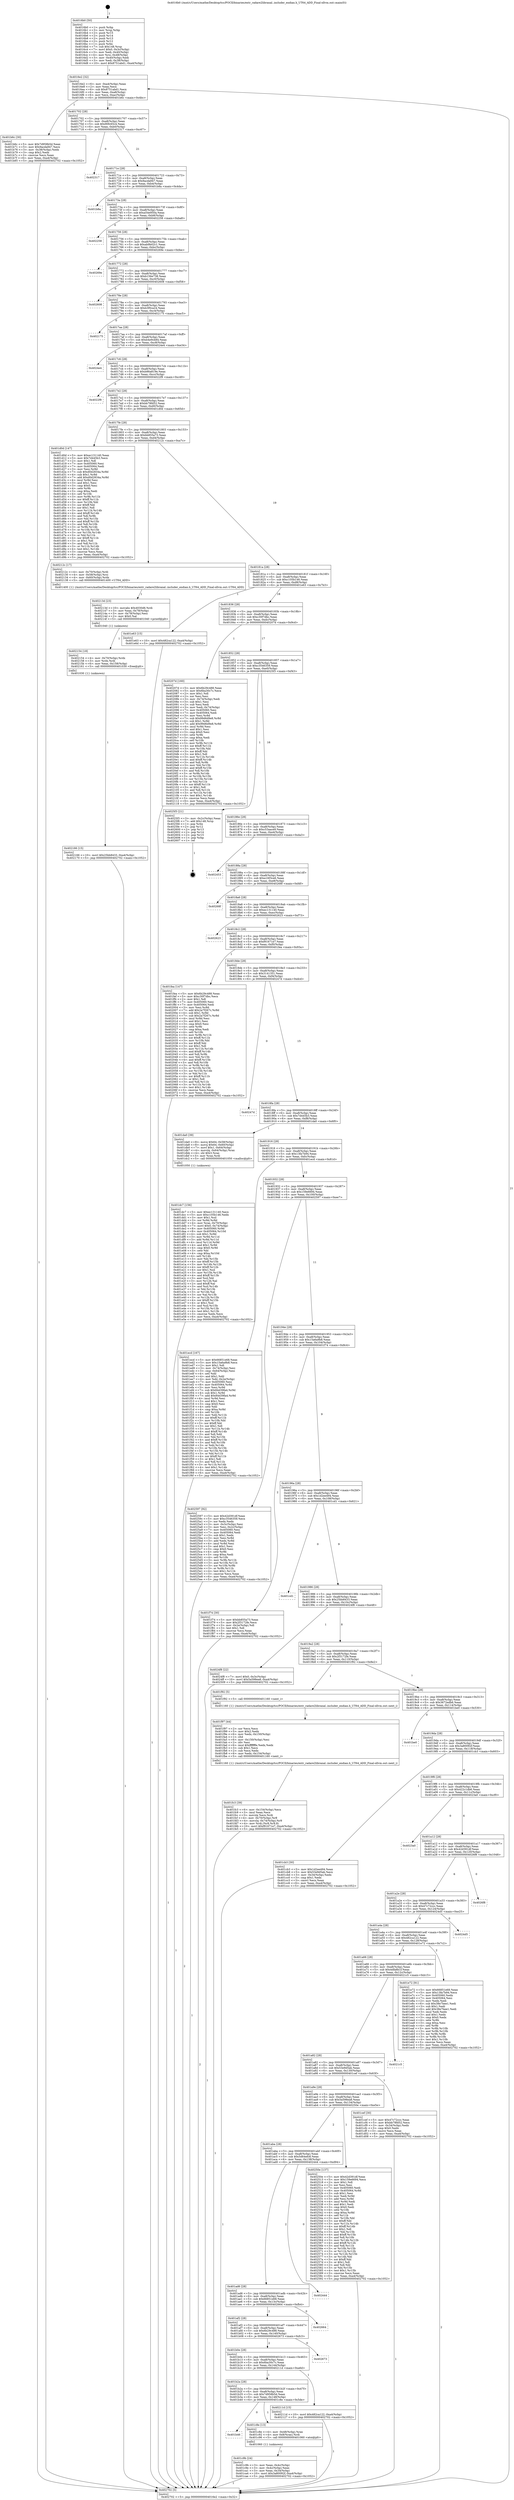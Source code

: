digraph "0x4016b0" {
  label = "0x4016b0 (/mnt/c/Users/mathe/Desktop/tcc/POCII/binaries/extr_radare2libranal..includer_endian.h_UT64_ADD_Final-ollvm.out::main(0))"
  labelloc = "t"
  node[shape=record]

  Entry [label="",width=0.3,height=0.3,shape=circle,fillcolor=black,style=filled]
  "0x4016e2" [label="{
     0x4016e2 [32]\l
     | [instrs]\l
     &nbsp;&nbsp;0x4016e2 \<+6\>: mov -0xa4(%rbp),%eax\l
     &nbsp;&nbsp;0x4016e8 \<+2\>: mov %eax,%ecx\l
     &nbsp;&nbsp;0x4016ea \<+6\>: sub $0x8751abd1,%ecx\l
     &nbsp;&nbsp;0x4016f0 \<+6\>: mov %eax,-0xa8(%rbp)\l
     &nbsp;&nbsp;0x4016f6 \<+6\>: mov %ecx,-0xac(%rbp)\l
     &nbsp;&nbsp;0x4016fc \<+6\>: je 0000000000401b6c \<main+0x4bc\>\l
  }"]
  "0x401b6c" [label="{
     0x401b6c [30]\l
     | [instrs]\l
     &nbsp;&nbsp;0x401b6c \<+5\>: mov $0x7d958b5d,%eax\l
     &nbsp;&nbsp;0x401b71 \<+5\>: mov $0x9acda947,%ecx\l
     &nbsp;&nbsp;0x401b76 \<+3\>: mov -0x38(%rbp),%edx\l
     &nbsp;&nbsp;0x401b79 \<+3\>: cmp $0x2,%edx\l
     &nbsp;&nbsp;0x401b7c \<+3\>: cmovne %ecx,%eax\l
     &nbsp;&nbsp;0x401b7f \<+6\>: mov %eax,-0xa4(%rbp)\l
     &nbsp;&nbsp;0x401b85 \<+5\>: jmp 0000000000402702 \<main+0x1052\>\l
  }"]
  "0x401702" [label="{
     0x401702 [28]\l
     | [instrs]\l
     &nbsp;&nbsp;0x401702 \<+5\>: jmp 0000000000401707 \<main+0x57\>\l
     &nbsp;&nbsp;0x401707 \<+6\>: mov -0xa8(%rbp),%eax\l
     &nbsp;&nbsp;0x40170d \<+5\>: sub $0x90fc65c4,%eax\l
     &nbsp;&nbsp;0x401712 \<+6\>: mov %eax,-0xb0(%rbp)\l
     &nbsp;&nbsp;0x401718 \<+6\>: je 0000000000402317 \<main+0xc67\>\l
  }"]
  "0x402702" [label="{
     0x402702 [5]\l
     | [instrs]\l
     &nbsp;&nbsp;0x402702 \<+5\>: jmp 00000000004016e2 \<main+0x32\>\l
  }"]
  "0x4016b0" [label="{
     0x4016b0 [50]\l
     | [instrs]\l
     &nbsp;&nbsp;0x4016b0 \<+1\>: push %rbp\l
     &nbsp;&nbsp;0x4016b1 \<+3\>: mov %rsp,%rbp\l
     &nbsp;&nbsp;0x4016b4 \<+2\>: push %r15\l
     &nbsp;&nbsp;0x4016b6 \<+2\>: push %r14\l
     &nbsp;&nbsp;0x4016b8 \<+2\>: push %r13\l
     &nbsp;&nbsp;0x4016ba \<+2\>: push %r12\l
     &nbsp;&nbsp;0x4016bc \<+1\>: push %rbx\l
     &nbsp;&nbsp;0x4016bd \<+7\>: sub $0x148,%rsp\l
     &nbsp;&nbsp;0x4016c4 \<+7\>: movl $0x0,-0x3c(%rbp)\l
     &nbsp;&nbsp;0x4016cb \<+3\>: mov %edi,-0x40(%rbp)\l
     &nbsp;&nbsp;0x4016ce \<+4\>: mov %rsi,-0x48(%rbp)\l
     &nbsp;&nbsp;0x4016d2 \<+3\>: mov -0x40(%rbp),%edi\l
     &nbsp;&nbsp;0x4016d5 \<+3\>: mov %edi,-0x38(%rbp)\l
     &nbsp;&nbsp;0x4016d8 \<+10\>: movl $0x8751abd1,-0xa4(%rbp)\l
  }"]
  Exit [label="",width=0.3,height=0.3,shape=circle,fillcolor=black,style=filled,peripheries=2]
  "0x402317" [label="{
     0x402317\l
  }", style=dashed]
  "0x40171e" [label="{
     0x40171e [28]\l
     | [instrs]\l
     &nbsp;&nbsp;0x40171e \<+5\>: jmp 0000000000401723 \<main+0x73\>\l
     &nbsp;&nbsp;0x401723 \<+6\>: mov -0xa8(%rbp),%eax\l
     &nbsp;&nbsp;0x401729 \<+5\>: sub $0x9acda947,%eax\l
     &nbsp;&nbsp;0x40172e \<+6\>: mov %eax,-0xb4(%rbp)\l
     &nbsp;&nbsp;0x401734 \<+6\>: je 0000000000401b8a \<main+0x4da\>\l
  }"]
  "0x402166" [label="{
     0x402166 [15]\l
     | [instrs]\l
     &nbsp;&nbsp;0x402166 \<+10\>: movl $0x25bb8433,-0xa4(%rbp)\l
     &nbsp;&nbsp;0x402170 \<+5\>: jmp 0000000000402702 \<main+0x1052\>\l
  }"]
  "0x401b8a" [label="{
     0x401b8a\l
  }", style=dashed]
  "0x40173a" [label="{
     0x40173a [28]\l
     | [instrs]\l
     &nbsp;&nbsp;0x40173a \<+5\>: jmp 000000000040173f \<main+0x8f\>\l
     &nbsp;&nbsp;0x40173f \<+6\>: mov -0xa8(%rbp),%eax\l
     &nbsp;&nbsp;0x401745 \<+5\>: sub $0xa54e950a,%eax\l
     &nbsp;&nbsp;0x40174a \<+6\>: mov %eax,-0xb8(%rbp)\l
     &nbsp;&nbsp;0x401750 \<+6\>: je 0000000000402258 \<main+0xba8\>\l
  }"]
  "0x402154" [label="{
     0x402154 [18]\l
     | [instrs]\l
     &nbsp;&nbsp;0x402154 \<+4\>: mov -0x70(%rbp),%rdx\l
     &nbsp;&nbsp;0x402158 \<+3\>: mov %rdx,%rdi\l
     &nbsp;&nbsp;0x40215b \<+6\>: mov %eax,-0x158(%rbp)\l
     &nbsp;&nbsp;0x402161 \<+5\>: call 0000000000401030 \<free@plt\>\l
     | [calls]\l
     &nbsp;&nbsp;0x401030 \{1\} (unknown)\l
  }"]
  "0x402258" [label="{
     0x402258\l
  }", style=dashed]
  "0x401756" [label="{
     0x401756 [28]\l
     | [instrs]\l
     &nbsp;&nbsp;0x401756 \<+5\>: jmp 000000000040175b \<main+0xab\>\l
     &nbsp;&nbsp;0x40175b \<+6\>: mov -0xa8(%rbp),%eax\l
     &nbsp;&nbsp;0x401761 \<+5\>: sub $0xab9b02c1,%eax\l
     &nbsp;&nbsp;0x401766 \<+6\>: mov %eax,-0xbc(%rbp)\l
     &nbsp;&nbsp;0x40176c \<+6\>: je 000000000040269e \<main+0xfee\>\l
  }"]
  "0x40213d" [label="{
     0x40213d [23]\l
     | [instrs]\l
     &nbsp;&nbsp;0x40213d \<+10\>: movabs $0x4030d6,%rdi\l
     &nbsp;&nbsp;0x402147 \<+3\>: mov %eax,-0x78(%rbp)\l
     &nbsp;&nbsp;0x40214a \<+3\>: mov -0x78(%rbp),%esi\l
     &nbsp;&nbsp;0x40214d \<+2\>: mov $0x0,%al\l
     &nbsp;&nbsp;0x40214f \<+5\>: call 0000000000401040 \<printf@plt\>\l
     | [calls]\l
     &nbsp;&nbsp;0x401040 \{1\} (unknown)\l
  }"]
  "0x40269e" [label="{
     0x40269e\l
  }", style=dashed]
  "0x401772" [label="{
     0x401772 [28]\l
     | [instrs]\l
     &nbsp;&nbsp;0x401772 \<+5\>: jmp 0000000000401777 \<main+0xc7\>\l
     &nbsp;&nbsp;0x401777 \<+6\>: mov -0xa8(%rbp),%eax\l
     &nbsp;&nbsp;0x40177d \<+5\>: sub $0xb156e738,%eax\l
     &nbsp;&nbsp;0x401782 \<+6\>: mov %eax,-0xc0(%rbp)\l
     &nbsp;&nbsp;0x401788 \<+6\>: je 0000000000402608 \<main+0xf58\>\l
  }"]
  "0x401fc3" [label="{
     0x401fc3 [39]\l
     | [instrs]\l
     &nbsp;&nbsp;0x401fc3 \<+6\>: mov -0x154(%rbp),%ecx\l
     &nbsp;&nbsp;0x401fc9 \<+3\>: imul %eax,%ecx\l
     &nbsp;&nbsp;0x401fcc \<+3\>: movslq %ecx,%rdi\l
     &nbsp;&nbsp;0x401fcf \<+4\>: mov -0x70(%rbp),%r8\l
     &nbsp;&nbsp;0x401fd3 \<+4\>: movslq -0x74(%rbp),%r9\l
     &nbsp;&nbsp;0x401fd7 \<+4\>: mov %rdi,(%r8,%r9,8)\l
     &nbsp;&nbsp;0x401fdb \<+10\>: movl $0xf91671e7,-0xa4(%rbp)\l
     &nbsp;&nbsp;0x401fe5 \<+5\>: jmp 0000000000402702 \<main+0x1052\>\l
  }"]
  "0x402608" [label="{
     0x402608\l
  }", style=dashed]
  "0x40178e" [label="{
     0x40178e [28]\l
     | [instrs]\l
     &nbsp;&nbsp;0x40178e \<+5\>: jmp 0000000000401793 \<main+0xe3\>\l
     &nbsp;&nbsp;0x401793 \<+6\>: mov -0xa8(%rbp),%eax\l
     &nbsp;&nbsp;0x401799 \<+5\>: sub $0xb3f0ca24,%eax\l
     &nbsp;&nbsp;0x40179e \<+6\>: mov %eax,-0xc4(%rbp)\l
     &nbsp;&nbsp;0x4017a4 \<+6\>: je 0000000000402175 \<main+0xac5\>\l
  }"]
  "0x401f97" [label="{
     0x401f97 [44]\l
     | [instrs]\l
     &nbsp;&nbsp;0x401f97 \<+2\>: xor %ecx,%ecx\l
     &nbsp;&nbsp;0x401f99 \<+5\>: mov $0x2,%edx\l
     &nbsp;&nbsp;0x401f9e \<+6\>: mov %edx,-0x150(%rbp)\l
     &nbsp;&nbsp;0x401fa4 \<+1\>: cltd\l
     &nbsp;&nbsp;0x401fa5 \<+6\>: mov -0x150(%rbp),%esi\l
     &nbsp;&nbsp;0x401fab \<+2\>: idiv %esi\l
     &nbsp;&nbsp;0x401fad \<+6\>: imul $0xfffffffe,%edx,%edx\l
     &nbsp;&nbsp;0x401fb3 \<+3\>: sub $0x1,%ecx\l
     &nbsp;&nbsp;0x401fb6 \<+2\>: sub %ecx,%edx\l
     &nbsp;&nbsp;0x401fb8 \<+6\>: mov %edx,-0x154(%rbp)\l
     &nbsp;&nbsp;0x401fbe \<+5\>: call 0000000000401160 \<next_i\>\l
     | [calls]\l
     &nbsp;&nbsp;0x401160 \{1\} (/mnt/c/Users/mathe/Desktop/tcc/POCII/binaries/extr_radare2libranal..includer_endian.h_UT64_ADD_Final-ollvm.out::next_i)\l
  }"]
  "0x402175" [label="{
     0x402175\l
  }", style=dashed]
  "0x4017aa" [label="{
     0x4017aa [28]\l
     | [instrs]\l
     &nbsp;&nbsp;0x4017aa \<+5\>: jmp 00000000004017af \<main+0xff\>\l
     &nbsp;&nbsp;0x4017af \<+6\>: mov -0xa8(%rbp),%eax\l
     &nbsp;&nbsp;0x4017b5 \<+5\>: sub $0xb4e9cb84,%eax\l
     &nbsp;&nbsp;0x4017ba \<+6\>: mov %eax,-0xc8(%rbp)\l
     &nbsp;&nbsp;0x4017c0 \<+6\>: je 00000000004024e4 \<main+0xe34\>\l
  }"]
  "0x401dc7" [label="{
     0x401dc7 [156]\l
     | [instrs]\l
     &nbsp;&nbsp;0x401dc7 \<+5\>: mov $0xec131140,%ecx\l
     &nbsp;&nbsp;0x401dcc \<+5\>: mov $0xc105b146,%edx\l
     &nbsp;&nbsp;0x401dd1 \<+3\>: mov $0x1,%sil\l
     &nbsp;&nbsp;0x401dd4 \<+3\>: xor %r8d,%r8d\l
     &nbsp;&nbsp;0x401dd7 \<+4\>: mov %rax,-0x70(%rbp)\l
     &nbsp;&nbsp;0x401ddb \<+7\>: movl $0x0,-0x74(%rbp)\l
     &nbsp;&nbsp;0x401de2 \<+8\>: mov 0x405060,%r9d\l
     &nbsp;&nbsp;0x401dea \<+8\>: mov 0x405064,%r10d\l
     &nbsp;&nbsp;0x401df2 \<+4\>: sub $0x1,%r8d\l
     &nbsp;&nbsp;0x401df6 \<+3\>: mov %r9d,%r11d\l
     &nbsp;&nbsp;0x401df9 \<+3\>: add %r8d,%r11d\l
     &nbsp;&nbsp;0x401dfc \<+4\>: imul %r11d,%r9d\l
     &nbsp;&nbsp;0x401e00 \<+4\>: and $0x1,%r9d\l
     &nbsp;&nbsp;0x401e04 \<+4\>: cmp $0x0,%r9d\l
     &nbsp;&nbsp;0x401e08 \<+3\>: sete %bl\l
     &nbsp;&nbsp;0x401e0b \<+4\>: cmp $0xa,%r10d\l
     &nbsp;&nbsp;0x401e0f \<+4\>: setl %r14b\l
     &nbsp;&nbsp;0x401e13 \<+3\>: mov %bl,%r15b\l
     &nbsp;&nbsp;0x401e16 \<+4\>: xor $0xff,%r15b\l
     &nbsp;&nbsp;0x401e1a \<+3\>: mov %r14b,%r12b\l
     &nbsp;&nbsp;0x401e1d \<+4\>: xor $0xff,%r12b\l
     &nbsp;&nbsp;0x401e21 \<+4\>: xor $0x1,%sil\l
     &nbsp;&nbsp;0x401e25 \<+3\>: mov %r15b,%r13b\l
     &nbsp;&nbsp;0x401e28 \<+4\>: and $0xff,%r13b\l
     &nbsp;&nbsp;0x401e2c \<+3\>: and %sil,%bl\l
     &nbsp;&nbsp;0x401e2f \<+3\>: mov %r12b,%al\l
     &nbsp;&nbsp;0x401e32 \<+2\>: and $0xff,%al\l
     &nbsp;&nbsp;0x401e34 \<+3\>: and %sil,%r14b\l
     &nbsp;&nbsp;0x401e37 \<+3\>: or %bl,%r13b\l
     &nbsp;&nbsp;0x401e3a \<+3\>: or %r14b,%al\l
     &nbsp;&nbsp;0x401e3d \<+3\>: xor %al,%r13b\l
     &nbsp;&nbsp;0x401e40 \<+3\>: or %r12b,%r15b\l
     &nbsp;&nbsp;0x401e43 \<+4\>: xor $0xff,%r15b\l
     &nbsp;&nbsp;0x401e47 \<+4\>: or $0x1,%sil\l
     &nbsp;&nbsp;0x401e4b \<+3\>: and %sil,%r15b\l
     &nbsp;&nbsp;0x401e4e \<+3\>: or %r15b,%r13b\l
     &nbsp;&nbsp;0x401e51 \<+4\>: test $0x1,%r13b\l
     &nbsp;&nbsp;0x401e55 \<+3\>: cmovne %edx,%ecx\l
     &nbsp;&nbsp;0x401e58 \<+6\>: mov %ecx,-0xa4(%rbp)\l
     &nbsp;&nbsp;0x401e5e \<+5\>: jmp 0000000000402702 \<main+0x1052\>\l
  }"]
  "0x4024e4" [label="{
     0x4024e4\l
  }", style=dashed]
  "0x4017c6" [label="{
     0x4017c6 [28]\l
     | [instrs]\l
     &nbsp;&nbsp;0x4017c6 \<+5\>: jmp 00000000004017cb \<main+0x11b\>\l
     &nbsp;&nbsp;0x4017cb \<+6\>: mov -0xa8(%rbp),%eax\l
     &nbsp;&nbsp;0x4017d1 \<+5\>: sub $0xb86a819e,%eax\l
     &nbsp;&nbsp;0x4017d6 \<+6\>: mov %eax,-0xcc(%rbp)\l
     &nbsp;&nbsp;0x4017dc \<+6\>: je 00000000004022f9 \<main+0xc49\>\l
  }"]
  "0x401c9b" [label="{
     0x401c9b [24]\l
     | [instrs]\l
     &nbsp;&nbsp;0x401c9b \<+3\>: mov %eax,-0x4c(%rbp)\l
     &nbsp;&nbsp;0x401c9e \<+3\>: mov -0x4c(%rbp),%eax\l
     &nbsp;&nbsp;0x401ca1 \<+3\>: mov %eax,-0x34(%rbp)\l
     &nbsp;&nbsp;0x401ca4 \<+10\>: movl $0x3a80092f,-0xa4(%rbp)\l
     &nbsp;&nbsp;0x401cae \<+5\>: jmp 0000000000402702 \<main+0x1052\>\l
  }"]
  "0x4022f9" [label="{
     0x4022f9\l
  }", style=dashed]
  "0x4017e2" [label="{
     0x4017e2 [28]\l
     | [instrs]\l
     &nbsp;&nbsp;0x4017e2 \<+5\>: jmp 00000000004017e7 \<main+0x137\>\l
     &nbsp;&nbsp;0x4017e7 \<+6\>: mov -0xa8(%rbp),%eax\l
     &nbsp;&nbsp;0x4017ed \<+5\>: sub $0xbb78fd52,%eax\l
     &nbsp;&nbsp;0x4017f2 \<+6\>: mov %eax,-0xd0(%rbp)\l
     &nbsp;&nbsp;0x4017f8 \<+6\>: je 0000000000401d0d \<main+0x65d\>\l
  }"]
  "0x401b46" [label="{
     0x401b46\l
  }", style=dashed]
  "0x401d0d" [label="{
     0x401d0d [147]\l
     | [instrs]\l
     &nbsp;&nbsp;0x401d0d \<+5\>: mov $0xec131140,%eax\l
     &nbsp;&nbsp;0x401d12 \<+5\>: mov $0x7d445b3,%ecx\l
     &nbsp;&nbsp;0x401d17 \<+2\>: mov $0x1,%dl\l
     &nbsp;&nbsp;0x401d19 \<+7\>: mov 0x405060,%esi\l
     &nbsp;&nbsp;0x401d20 \<+7\>: mov 0x405064,%edi\l
     &nbsp;&nbsp;0x401d27 \<+3\>: mov %esi,%r8d\l
     &nbsp;&nbsp;0x401d2a \<+7\>: sub $0xd0d2834a,%r8d\l
     &nbsp;&nbsp;0x401d31 \<+4\>: sub $0x1,%r8d\l
     &nbsp;&nbsp;0x401d35 \<+7\>: add $0xd0d2834a,%r8d\l
     &nbsp;&nbsp;0x401d3c \<+4\>: imul %r8d,%esi\l
     &nbsp;&nbsp;0x401d40 \<+3\>: and $0x1,%esi\l
     &nbsp;&nbsp;0x401d43 \<+3\>: cmp $0x0,%esi\l
     &nbsp;&nbsp;0x401d46 \<+4\>: sete %r9b\l
     &nbsp;&nbsp;0x401d4a \<+3\>: cmp $0xa,%edi\l
     &nbsp;&nbsp;0x401d4d \<+4\>: setl %r10b\l
     &nbsp;&nbsp;0x401d51 \<+3\>: mov %r9b,%r11b\l
     &nbsp;&nbsp;0x401d54 \<+4\>: xor $0xff,%r11b\l
     &nbsp;&nbsp;0x401d58 \<+3\>: mov %r10b,%bl\l
     &nbsp;&nbsp;0x401d5b \<+3\>: xor $0xff,%bl\l
     &nbsp;&nbsp;0x401d5e \<+3\>: xor $0x1,%dl\l
     &nbsp;&nbsp;0x401d61 \<+3\>: mov %r11b,%r14b\l
     &nbsp;&nbsp;0x401d64 \<+4\>: and $0xff,%r14b\l
     &nbsp;&nbsp;0x401d68 \<+3\>: and %dl,%r9b\l
     &nbsp;&nbsp;0x401d6b \<+3\>: mov %bl,%r15b\l
     &nbsp;&nbsp;0x401d6e \<+4\>: and $0xff,%r15b\l
     &nbsp;&nbsp;0x401d72 \<+3\>: and %dl,%r10b\l
     &nbsp;&nbsp;0x401d75 \<+3\>: or %r9b,%r14b\l
     &nbsp;&nbsp;0x401d78 \<+3\>: or %r10b,%r15b\l
     &nbsp;&nbsp;0x401d7b \<+3\>: xor %r15b,%r14b\l
     &nbsp;&nbsp;0x401d7e \<+3\>: or %bl,%r11b\l
     &nbsp;&nbsp;0x401d81 \<+4\>: xor $0xff,%r11b\l
     &nbsp;&nbsp;0x401d85 \<+3\>: or $0x1,%dl\l
     &nbsp;&nbsp;0x401d88 \<+3\>: and %dl,%r11b\l
     &nbsp;&nbsp;0x401d8b \<+3\>: or %r11b,%r14b\l
     &nbsp;&nbsp;0x401d8e \<+4\>: test $0x1,%r14b\l
     &nbsp;&nbsp;0x401d92 \<+3\>: cmovne %ecx,%eax\l
     &nbsp;&nbsp;0x401d95 \<+6\>: mov %eax,-0xa4(%rbp)\l
     &nbsp;&nbsp;0x401d9b \<+5\>: jmp 0000000000402702 \<main+0x1052\>\l
  }"]
  "0x4017fe" [label="{
     0x4017fe [28]\l
     | [instrs]\l
     &nbsp;&nbsp;0x4017fe \<+5\>: jmp 0000000000401803 \<main+0x153\>\l
     &nbsp;&nbsp;0x401803 \<+6\>: mov -0xa8(%rbp),%eax\l
     &nbsp;&nbsp;0x401809 \<+5\>: sub $0xbb855a73,%eax\l
     &nbsp;&nbsp;0x40180e \<+6\>: mov %eax,-0xd4(%rbp)\l
     &nbsp;&nbsp;0x401814 \<+6\>: je 000000000040212c \<main+0xa7c\>\l
  }"]
  "0x401c8e" [label="{
     0x401c8e [13]\l
     | [instrs]\l
     &nbsp;&nbsp;0x401c8e \<+4\>: mov -0x48(%rbp),%rax\l
     &nbsp;&nbsp;0x401c92 \<+4\>: mov 0x8(%rax),%rdi\l
     &nbsp;&nbsp;0x401c96 \<+5\>: call 0000000000401060 \<atoi@plt\>\l
     | [calls]\l
     &nbsp;&nbsp;0x401060 \{1\} (unknown)\l
  }"]
  "0x40212c" [label="{
     0x40212c [17]\l
     | [instrs]\l
     &nbsp;&nbsp;0x40212c \<+4\>: mov -0x70(%rbp),%rdi\l
     &nbsp;&nbsp;0x402130 \<+4\>: mov -0x58(%rbp),%rsi\l
     &nbsp;&nbsp;0x402134 \<+4\>: mov -0x60(%rbp),%rdx\l
     &nbsp;&nbsp;0x402138 \<+5\>: call 0000000000401400 \<UT64_ADD\>\l
     | [calls]\l
     &nbsp;&nbsp;0x401400 \{1\} (/mnt/c/Users/mathe/Desktop/tcc/POCII/binaries/extr_radare2libranal..includer_endian.h_UT64_ADD_Final-ollvm.out::UT64_ADD)\l
  }"]
  "0x40181a" [label="{
     0x40181a [28]\l
     | [instrs]\l
     &nbsp;&nbsp;0x40181a \<+5\>: jmp 000000000040181f \<main+0x16f\>\l
     &nbsp;&nbsp;0x40181f \<+6\>: mov -0xa8(%rbp),%eax\l
     &nbsp;&nbsp;0x401825 \<+5\>: sub $0xc105b146,%eax\l
     &nbsp;&nbsp;0x40182a \<+6\>: mov %eax,-0xd8(%rbp)\l
     &nbsp;&nbsp;0x401830 \<+6\>: je 0000000000401e63 \<main+0x7b3\>\l
  }"]
  "0x401b2a" [label="{
     0x401b2a [28]\l
     | [instrs]\l
     &nbsp;&nbsp;0x401b2a \<+5\>: jmp 0000000000401b2f \<main+0x47f\>\l
     &nbsp;&nbsp;0x401b2f \<+6\>: mov -0xa8(%rbp),%eax\l
     &nbsp;&nbsp;0x401b35 \<+5\>: sub $0x7d958b5d,%eax\l
     &nbsp;&nbsp;0x401b3a \<+6\>: mov %eax,-0x148(%rbp)\l
     &nbsp;&nbsp;0x401b40 \<+6\>: je 0000000000401c8e \<main+0x5de\>\l
  }"]
  "0x401e63" [label="{
     0x401e63 [15]\l
     | [instrs]\l
     &nbsp;&nbsp;0x401e63 \<+10\>: movl $0x482ca122,-0xa4(%rbp)\l
     &nbsp;&nbsp;0x401e6d \<+5\>: jmp 0000000000402702 \<main+0x1052\>\l
  }"]
  "0x401836" [label="{
     0x401836 [28]\l
     | [instrs]\l
     &nbsp;&nbsp;0x401836 \<+5\>: jmp 000000000040183b \<main+0x18b\>\l
     &nbsp;&nbsp;0x40183b \<+6\>: mov -0xa8(%rbp),%eax\l
     &nbsp;&nbsp;0x401841 \<+5\>: sub $0xc30f7dbc,%eax\l
     &nbsp;&nbsp;0x401846 \<+6\>: mov %eax,-0xdc(%rbp)\l
     &nbsp;&nbsp;0x40184c \<+6\>: je 000000000040207d \<main+0x9cd\>\l
  }"]
  "0x40211d" [label="{
     0x40211d [15]\l
     | [instrs]\l
     &nbsp;&nbsp;0x40211d \<+10\>: movl $0x482ca122,-0xa4(%rbp)\l
     &nbsp;&nbsp;0x402127 \<+5\>: jmp 0000000000402702 \<main+0x1052\>\l
  }"]
  "0x40207d" [label="{
     0x40207d [160]\l
     | [instrs]\l
     &nbsp;&nbsp;0x40207d \<+5\>: mov $0x6b29c488,%eax\l
     &nbsp;&nbsp;0x402082 \<+5\>: mov $0x6ba30c7c,%ecx\l
     &nbsp;&nbsp;0x402087 \<+2\>: mov $0x1,%dl\l
     &nbsp;&nbsp;0x402089 \<+2\>: xor %esi,%esi\l
     &nbsp;&nbsp;0x40208b \<+3\>: mov -0x74(%rbp),%edi\l
     &nbsp;&nbsp;0x40208e \<+3\>: sub $0x1,%esi\l
     &nbsp;&nbsp;0x402091 \<+2\>: sub %esi,%edi\l
     &nbsp;&nbsp;0x402093 \<+3\>: mov %edi,-0x74(%rbp)\l
     &nbsp;&nbsp;0x402096 \<+7\>: mov 0x405060,%esi\l
     &nbsp;&nbsp;0x40209d \<+7\>: mov 0x405064,%edi\l
     &nbsp;&nbsp;0x4020a4 \<+3\>: mov %esi,%r8d\l
     &nbsp;&nbsp;0x4020a7 \<+7\>: sub $0x99d6d9e8,%r8d\l
     &nbsp;&nbsp;0x4020ae \<+4\>: sub $0x1,%r8d\l
     &nbsp;&nbsp;0x4020b2 \<+7\>: add $0x99d6d9e8,%r8d\l
     &nbsp;&nbsp;0x4020b9 \<+4\>: imul %r8d,%esi\l
     &nbsp;&nbsp;0x4020bd \<+3\>: and $0x1,%esi\l
     &nbsp;&nbsp;0x4020c0 \<+3\>: cmp $0x0,%esi\l
     &nbsp;&nbsp;0x4020c3 \<+4\>: sete %r9b\l
     &nbsp;&nbsp;0x4020c7 \<+3\>: cmp $0xa,%edi\l
     &nbsp;&nbsp;0x4020ca \<+4\>: setl %r10b\l
     &nbsp;&nbsp;0x4020ce \<+3\>: mov %r9b,%r11b\l
     &nbsp;&nbsp;0x4020d1 \<+4\>: xor $0xff,%r11b\l
     &nbsp;&nbsp;0x4020d5 \<+3\>: mov %r10b,%bl\l
     &nbsp;&nbsp;0x4020d8 \<+3\>: xor $0xff,%bl\l
     &nbsp;&nbsp;0x4020db \<+3\>: xor $0x1,%dl\l
     &nbsp;&nbsp;0x4020de \<+3\>: mov %r11b,%r14b\l
     &nbsp;&nbsp;0x4020e1 \<+4\>: and $0xff,%r14b\l
     &nbsp;&nbsp;0x4020e5 \<+3\>: and %dl,%r9b\l
     &nbsp;&nbsp;0x4020e8 \<+3\>: mov %bl,%r15b\l
     &nbsp;&nbsp;0x4020eb \<+4\>: and $0xff,%r15b\l
     &nbsp;&nbsp;0x4020ef \<+3\>: and %dl,%r10b\l
     &nbsp;&nbsp;0x4020f2 \<+3\>: or %r9b,%r14b\l
     &nbsp;&nbsp;0x4020f5 \<+3\>: or %r10b,%r15b\l
     &nbsp;&nbsp;0x4020f8 \<+3\>: xor %r15b,%r14b\l
     &nbsp;&nbsp;0x4020fb \<+3\>: or %bl,%r11b\l
     &nbsp;&nbsp;0x4020fe \<+4\>: xor $0xff,%r11b\l
     &nbsp;&nbsp;0x402102 \<+3\>: or $0x1,%dl\l
     &nbsp;&nbsp;0x402105 \<+3\>: and %dl,%r11b\l
     &nbsp;&nbsp;0x402108 \<+3\>: or %r11b,%r14b\l
     &nbsp;&nbsp;0x40210b \<+4\>: test $0x1,%r14b\l
     &nbsp;&nbsp;0x40210f \<+3\>: cmovne %ecx,%eax\l
     &nbsp;&nbsp;0x402112 \<+6\>: mov %eax,-0xa4(%rbp)\l
     &nbsp;&nbsp;0x402118 \<+5\>: jmp 0000000000402702 \<main+0x1052\>\l
  }"]
  "0x401852" [label="{
     0x401852 [28]\l
     | [instrs]\l
     &nbsp;&nbsp;0x401852 \<+5\>: jmp 0000000000401857 \<main+0x1a7\>\l
     &nbsp;&nbsp;0x401857 \<+6\>: mov -0xa8(%rbp),%eax\l
     &nbsp;&nbsp;0x40185d \<+5\>: sub $0xc3546359,%eax\l
     &nbsp;&nbsp;0x401862 \<+6\>: mov %eax,-0xe0(%rbp)\l
     &nbsp;&nbsp;0x401868 \<+6\>: je 00000000004025f3 \<main+0xf43\>\l
  }"]
  "0x401b0e" [label="{
     0x401b0e [28]\l
     | [instrs]\l
     &nbsp;&nbsp;0x401b0e \<+5\>: jmp 0000000000401b13 \<main+0x463\>\l
     &nbsp;&nbsp;0x401b13 \<+6\>: mov -0xa8(%rbp),%eax\l
     &nbsp;&nbsp;0x401b19 \<+5\>: sub $0x6ba30c7c,%eax\l
     &nbsp;&nbsp;0x401b1e \<+6\>: mov %eax,-0x144(%rbp)\l
     &nbsp;&nbsp;0x401b24 \<+6\>: je 000000000040211d \<main+0xa6d\>\l
  }"]
  "0x4025f3" [label="{
     0x4025f3 [21]\l
     | [instrs]\l
     &nbsp;&nbsp;0x4025f3 \<+3\>: mov -0x2c(%rbp),%eax\l
     &nbsp;&nbsp;0x4025f6 \<+7\>: add $0x148,%rsp\l
     &nbsp;&nbsp;0x4025fd \<+1\>: pop %rbx\l
     &nbsp;&nbsp;0x4025fe \<+2\>: pop %r12\l
     &nbsp;&nbsp;0x402600 \<+2\>: pop %r13\l
     &nbsp;&nbsp;0x402602 \<+2\>: pop %r14\l
     &nbsp;&nbsp;0x402604 \<+2\>: pop %r15\l
     &nbsp;&nbsp;0x402606 \<+1\>: pop %rbp\l
     &nbsp;&nbsp;0x402607 \<+1\>: ret\l
  }"]
  "0x40186e" [label="{
     0x40186e [28]\l
     | [instrs]\l
     &nbsp;&nbsp;0x40186e \<+5\>: jmp 0000000000401873 \<main+0x1c3\>\l
     &nbsp;&nbsp;0x401873 \<+6\>: mov -0xa8(%rbp),%eax\l
     &nbsp;&nbsp;0x401879 \<+5\>: sub $0xc53aace9,%eax\l
     &nbsp;&nbsp;0x40187e \<+6\>: mov %eax,-0xe4(%rbp)\l
     &nbsp;&nbsp;0x401884 \<+6\>: je 0000000000402453 \<main+0xda3\>\l
  }"]
  "0x402673" [label="{
     0x402673\l
  }", style=dashed]
  "0x402453" [label="{
     0x402453\l
  }", style=dashed]
  "0x40188a" [label="{
     0x40188a [28]\l
     | [instrs]\l
     &nbsp;&nbsp;0x40188a \<+5\>: jmp 000000000040188f \<main+0x1df\>\l
     &nbsp;&nbsp;0x40188f \<+6\>: mov -0xa8(%rbp),%eax\l
     &nbsp;&nbsp;0x401895 \<+5\>: sub $0xe16f3ce6,%eax\l
     &nbsp;&nbsp;0x40189a \<+6\>: mov %eax,-0xe8(%rbp)\l
     &nbsp;&nbsp;0x4018a0 \<+6\>: je 000000000040268f \<main+0xfdf\>\l
  }"]
  "0x401af2" [label="{
     0x401af2 [28]\l
     | [instrs]\l
     &nbsp;&nbsp;0x401af2 \<+5\>: jmp 0000000000401af7 \<main+0x447\>\l
     &nbsp;&nbsp;0x401af7 \<+6\>: mov -0xa8(%rbp),%eax\l
     &nbsp;&nbsp;0x401afd \<+5\>: sub $0x6b29c488,%eax\l
     &nbsp;&nbsp;0x401b02 \<+6\>: mov %eax,-0x140(%rbp)\l
     &nbsp;&nbsp;0x401b08 \<+6\>: je 0000000000402673 \<main+0xfc3\>\l
  }"]
  "0x40268f" [label="{
     0x40268f\l
  }", style=dashed]
  "0x4018a6" [label="{
     0x4018a6 [28]\l
     | [instrs]\l
     &nbsp;&nbsp;0x4018a6 \<+5\>: jmp 00000000004018ab \<main+0x1fb\>\l
     &nbsp;&nbsp;0x4018ab \<+6\>: mov -0xa8(%rbp),%eax\l
     &nbsp;&nbsp;0x4018b1 \<+5\>: sub $0xec131140,%eax\l
     &nbsp;&nbsp;0x4018b6 \<+6\>: mov %eax,-0xec(%rbp)\l
     &nbsp;&nbsp;0x4018bc \<+6\>: je 0000000000402623 \<main+0xf73\>\l
  }"]
  "0x402664" [label="{
     0x402664\l
  }", style=dashed]
  "0x402623" [label="{
     0x402623\l
  }", style=dashed]
  "0x4018c2" [label="{
     0x4018c2 [28]\l
     | [instrs]\l
     &nbsp;&nbsp;0x4018c2 \<+5\>: jmp 00000000004018c7 \<main+0x217\>\l
     &nbsp;&nbsp;0x4018c7 \<+6\>: mov -0xa8(%rbp),%eax\l
     &nbsp;&nbsp;0x4018cd \<+5\>: sub $0xf91671e7,%eax\l
     &nbsp;&nbsp;0x4018d2 \<+6\>: mov %eax,-0xf0(%rbp)\l
     &nbsp;&nbsp;0x4018d8 \<+6\>: je 0000000000401fea \<main+0x93a\>\l
  }"]
  "0x401ad6" [label="{
     0x401ad6 [28]\l
     | [instrs]\l
     &nbsp;&nbsp;0x401ad6 \<+5\>: jmp 0000000000401adb \<main+0x42b\>\l
     &nbsp;&nbsp;0x401adb \<+6\>: mov -0xa8(%rbp),%eax\l
     &nbsp;&nbsp;0x401ae1 \<+5\>: sub $0x66851e68,%eax\l
     &nbsp;&nbsp;0x401ae6 \<+6\>: mov %eax,-0x13c(%rbp)\l
     &nbsp;&nbsp;0x401aec \<+6\>: je 0000000000402664 \<main+0xfb4\>\l
  }"]
  "0x401fea" [label="{
     0x401fea [147]\l
     | [instrs]\l
     &nbsp;&nbsp;0x401fea \<+5\>: mov $0x6b29c488,%eax\l
     &nbsp;&nbsp;0x401fef \<+5\>: mov $0xc30f7dbc,%ecx\l
     &nbsp;&nbsp;0x401ff4 \<+2\>: mov $0x1,%dl\l
     &nbsp;&nbsp;0x401ff6 \<+7\>: mov 0x405060,%esi\l
     &nbsp;&nbsp;0x401ffd \<+7\>: mov 0x405064,%edi\l
     &nbsp;&nbsp;0x402004 \<+3\>: mov %esi,%r8d\l
     &nbsp;&nbsp;0x402007 \<+7\>: add $0x2a7f267c,%r8d\l
     &nbsp;&nbsp;0x40200e \<+4\>: sub $0x1,%r8d\l
     &nbsp;&nbsp;0x402012 \<+7\>: sub $0x2a7f267c,%r8d\l
     &nbsp;&nbsp;0x402019 \<+4\>: imul %r8d,%esi\l
     &nbsp;&nbsp;0x40201d \<+3\>: and $0x1,%esi\l
     &nbsp;&nbsp;0x402020 \<+3\>: cmp $0x0,%esi\l
     &nbsp;&nbsp;0x402023 \<+4\>: sete %r9b\l
     &nbsp;&nbsp;0x402027 \<+3\>: cmp $0xa,%edi\l
     &nbsp;&nbsp;0x40202a \<+4\>: setl %r10b\l
     &nbsp;&nbsp;0x40202e \<+3\>: mov %r9b,%r11b\l
     &nbsp;&nbsp;0x402031 \<+4\>: xor $0xff,%r11b\l
     &nbsp;&nbsp;0x402035 \<+3\>: mov %r10b,%bl\l
     &nbsp;&nbsp;0x402038 \<+3\>: xor $0xff,%bl\l
     &nbsp;&nbsp;0x40203b \<+3\>: xor $0x1,%dl\l
     &nbsp;&nbsp;0x40203e \<+3\>: mov %r11b,%r14b\l
     &nbsp;&nbsp;0x402041 \<+4\>: and $0xff,%r14b\l
     &nbsp;&nbsp;0x402045 \<+3\>: and %dl,%r9b\l
     &nbsp;&nbsp;0x402048 \<+3\>: mov %bl,%r15b\l
     &nbsp;&nbsp;0x40204b \<+4\>: and $0xff,%r15b\l
     &nbsp;&nbsp;0x40204f \<+3\>: and %dl,%r10b\l
     &nbsp;&nbsp;0x402052 \<+3\>: or %r9b,%r14b\l
     &nbsp;&nbsp;0x402055 \<+3\>: or %r10b,%r15b\l
     &nbsp;&nbsp;0x402058 \<+3\>: xor %r15b,%r14b\l
     &nbsp;&nbsp;0x40205b \<+3\>: or %bl,%r11b\l
     &nbsp;&nbsp;0x40205e \<+4\>: xor $0xff,%r11b\l
     &nbsp;&nbsp;0x402062 \<+3\>: or $0x1,%dl\l
     &nbsp;&nbsp;0x402065 \<+3\>: and %dl,%r11b\l
     &nbsp;&nbsp;0x402068 \<+3\>: or %r11b,%r14b\l
     &nbsp;&nbsp;0x40206b \<+4\>: test $0x1,%r14b\l
     &nbsp;&nbsp;0x40206f \<+3\>: cmovne %ecx,%eax\l
     &nbsp;&nbsp;0x402072 \<+6\>: mov %eax,-0xa4(%rbp)\l
     &nbsp;&nbsp;0x402078 \<+5\>: jmp 0000000000402702 \<main+0x1052\>\l
  }"]
  "0x4018de" [label="{
     0x4018de [28]\l
     | [instrs]\l
     &nbsp;&nbsp;0x4018de \<+5\>: jmp 00000000004018e3 \<main+0x233\>\l
     &nbsp;&nbsp;0x4018e3 \<+6\>: mov -0xa8(%rbp),%eax\l
     &nbsp;&nbsp;0x4018e9 \<+5\>: sub $0x3141351,%eax\l
     &nbsp;&nbsp;0x4018ee \<+6\>: mov %eax,-0xf4(%rbp)\l
     &nbsp;&nbsp;0x4018f4 \<+6\>: je 000000000040247d \<main+0xdcd\>\l
  }"]
  "0x402444" [label="{
     0x402444\l
  }", style=dashed]
  "0x40247d" [label="{
     0x40247d\l
  }", style=dashed]
  "0x4018fa" [label="{
     0x4018fa [28]\l
     | [instrs]\l
     &nbsp;&nbsp;0x4018fa \<+5\>: jmp 00000000004018ff \<main+0x24f\>\l
     &nbsp;&nbsp;0x4018ff \<+6\>: mov -0xa8(%rbp),%eax\l
     &nbsp;&nbsp;0x401905 \<+5\>: sub $0x7d445b3,%eax\l
     &nbsp;&nbsp;0x40190a \<+6\>: mov %eax,-0xf8(%rbp)\l
     &nbsp;&nbsp;0x401910 \<+6\>: je 0000000000401da0 \<main+0x6f0\>\l
  }"]
  "0x401aba" [label="{
     0x401aba [28]\l
     | [instrs]\l
     &nbsp;&nbsp;0x401aba \<+5\>: jmp 0000000000401abf \<main+0x40f\>\l
     &nbsp;&nbsp;0x401abf \<+6\>: mov -0xa8(%rbp),%eax\l
     &nbsp;&nbsp;0x401ac5 \<+5\>: sub $0x5d64efc8,%eax\l
     &nbsp;&nbsp;0x401aca \<+6\>: mov %eax,-0x138(%rbp)\l
     &nbsp;&nbsp;0x401ad0 \<+6\>: je 0000000000402444 \<main+0xd94\>\l
  }"]
  "0x401da0" [label="{
     0x401da0 [39]\l
     | [instrs]\l
     &nbsp;&nbsp;0x401da0 \<+8\>: movq $0x64,-0x58(%rbp)\l
     &nbsp;&nbsp;0x401da8 \<+8\>: movq $0x64,-0x60(%rbp)\l
     &nbsp;&nbsp;0x401db0 \<+7\>: movl $0x1,-0x64(%rbp)\l
     &nbsp;&nbsp;0x401db7 \<+4\>: movslq -0x64(%rbp),%rax\l
     &nbsp;&nbsp;0x401dbb \<+4\>: shl $0x3,%rax\l
     &nbsp;&nbsp;0x401dbf \<+3\>: mov %rax,%rdi\l
     &nbsp;&nbsp;0x401dc2 \<+5\>: call 0000000000401050 \<malloc@plt\>\l
     | [calls]\l
     &nbsp;&nbsp;0x401050 \{1\} (unknown)\l
  }"]
  "0x401916" [label="{
     0x401916 [28]\l
     | [instrs]\l
     &nbsp;&nbsp;0x401916 \<+5\>: jmp 000000000040191b \<main+0x26b\>\l
     &nbsp;&nbsp;0x40191b \<+6\>: mov -0xa8(%rbp),%eax\l
     &nbsp;&nbsp;0x401921 \<+5\>: sub $0x13fa7b94,%eax\l
     &nbsp;&nbsp;0x401926 \<+6\>: mov %eax,-0xfc(%rbp)\l
     &nbsp;&nbsp;0x40192c \<+6\>: je 0000000000401ecd \<main+0x81d\>\l
  }"]
  "0x40250e" [label="{
     0x40250e [137]\l
     | [instrs]\l
     &nbsp;&nbsp;0x40250e \<+5\>: mov $0x42d391df,%eax\l
     &nbsp;&nbsp;0x402513 \<+5\>: mov $0x159e6694,%ecx\l
     &nbsp;&nbsp;0x402518 \<+2\>: mov $0x1,%dl\l
     &nbsp;&nbsp;0x40251a \<+2\>: xor %esi,%esi\l
     &nbsp;&nbsp;0x40251c \<+7\>: mov 0x405060,%edi\l
     &nbsp;&nbsp;0x402523 \<+8\>: mov 0x405064,%r8d\l
     &nbsp;&nbsp;0x40252b \<+3\>: sub $0x1,%esi\l
     &nbsp;&nbsp;0x40252e \<+3\>: mov %edi,%r9d\l
     &nbsp;&nbsp;0x402531 \<+3\>: add %esi,%r9d\l
     &nbsp;&nbsp;0x402534 \<+4\>: imul %r9d,%edi\l
     &nbsp;&nbsp;0x402538 \<+3\>: and $0x1,%edi\l
     &nbsp;&nbsp;0x40253b \<+3\>: cmp $0x0,%edi\l
     &nbsp;&nbsp;0x40253e \<+4\>: sete %r10b\l
     &nbsp;&nbsp;0x402542 \<+4\>: cmp $0xa,%r8d\l
     &nbsp;&nbsp;0x402546 \<+4\>: setl %r11b\l
     &nbsp;&nbsp;0x40254a \<+3\>: mov %r10b,%bl\l
     &nbsp;&nbsp;0x40254d \<+3\>: xor $0xff,%bl\l
     &nbsp;&nbsp;0x402550 \<+3\>: mov %r11b,%r14b\l
     &nbsp;&nbsp;0x402553 \<+4\>: xor $0xff,%r14b\l
     &nbsp;&nbsp;0x402557 \<+3\>: xor $0x1,%dl\l
     &nbsp;&nbsp;0x40255a \<+3\>: mov %bl,%r15b\l
     &nbsp;&nbsp;0x40255d \<+4\>: and $0xff,%r15b\l
     &nbsp;&nbsp;0x402561 \<+3\>: and %dl,%r10b\l
     &nbsp;&nbsp;0x402564 \<+3\>: mov %r14b,%r12b\l
     &nbsp;&nbsp;0x402567 \<+4\>: and $0xff,%r12b\l
     &nbsp;&nbsp;0x40256b \<+3\>: and %dl,%r11b\l
     &nbsp;&nbsp;0x40256e \<+3\>: or %r10b,%r15b\l
     &nbsp;&nbsp;0x402571 \<+3\>: or %r11b,%r12b\l
     &nbsp;&nbsp;0x402574 \<+3\>: xor %r12b,%r15b\l
     &nbsp;&nbsp;0x402577 \<+3\>: or %r14b,%bl\l
     &nbsp;&nbsp;0x40257a \<+3\>: xor $0xff,%bl\l
     &nbsp;&nbsp;0x40257d \<+3\>: or $0x1,%dl\l
     &nbsp;&nbsp;0x402580 \<+2\>: and %dl,%bl\l
     &nbsp;&nbsp;0x402582 \<+3\>: or %bl,%r15b\l
     &nbsp;&nbsp;0x402585 \<+4\>: test $0x1,%r15b\l
     &nbsp;&nbsp;0x402589 \<+3\>: cmovne %ecx,%eax\l
     &nbsp;&nbsp;0x40258c \<+6\>: mov %eax,-0xa4(%rbp)\l
     &nbsp;&nbsp;0x402592 \<+5\>: jmp 0000000000402702 \<main+0x1052\>\l
  }"]
  "0x401ecd" [label="{
     0x401ecd [167]\l
     | [instrs]\l
     &nbsp;&nbsp;0x401ecd \<+5\>: mov $0x66851e68,%eax\l
     &nbsp;&nbsp;0x401ed2 \<+5\>: mov $0x15a6a9b8,%ecx\l
     &nbsp;&nbsp;0x401ed7 \<+2\>: mov $0x1,%dl\l
     &nbsp;&nbsp;0x401ed9 \<+3\>: mov -0x74(%rbp),%esi\l
     &nbsp;&nbsp;0x401edc \<+3\>: cmp -0x64(%rbp),%esi\l
     &nbsp;&nbsp;0x401edf \<+4\>: setl %dil\l
     &nbsp;&nbsp;0x401ee3 \<+4\>: and $0x1,%dil\l
     &nbsp;&nbsp;0x401ee7 \<+4\>: mov %dil,-0x2e(%rbp)\l
     &nbsp;&nbsp;0x401eeb \<+7\>: mov 0x405060,%esi\l
     &nbsp;&nbsp;0x401ef2 \<+8\>: mov 0x405064,%r8d\l
     &nbsp;&nbsp;0x401efa \<+3\>: mov %esi,%r9d\l
     &nbsp;&nbsp;0x401efd \<+7\>: sub $0x84d39fa4,%r9d\l
     &nbsp;&nbsp;0x401f04 \<+4\>: sub $0x1,%r9d\l
     &nbsp;&nbsp;0x401f08 \<+7\>: add $0x84d39fa4,%r9d\l
     &nbsp;&nbsp;0x401f0f \<+4\>: imul %r9d,%esi\l
     &nbsp;&nbsp;0x401f13 \<+3\>: and $0x1,%esi\l
     &nbsp;&nbsp;0x401f16 \<+3\>: cmp $0x0,%esi\l
     &nbsp;&nbsp;0x401f19 \<+4\>: sete %dil\l
     &nbsp;&nbsp;0x401f1d \<+4\>: cmp $0xa,%r8d\l
     &nbsp;&nbsp;0x401f21 \<+4\>: setl %r10b\l
     &nbsp;&nbsp;0x401f25 \<+3\>: mov %dil,%r11b\l
     &nbsp;&nbsp;0x401f28 \<+4\>: xor $0xff,%r11b\l
     &nbsp;&nbsp;0x401f2c \<+3\>: mov %r10b,%bl\l
     &nbsp;&nbsp;0x401f2f \<+3\>: xor $0xff,%bl\l
     &nbsp;&nbsp;0x401f32 \<+3\>: xor $0x1,%dl\l
     &nbsp;&nbsp;0x401f35 \<+3\>: mov %r11b,%r14b\l
     &nbsp;&nbsp;0x401f38 \<+4\>: and $0xff,%r14b\l
     &nbsp;&nbsp;0x401f3c \<+3\>: and %dl,%dil\l
     &nbsp;&nbsp;0x401f3f \<+3\>: mov %bl,%r15b\l
     &nbsp;&nbsp;0x401f42 \<+4\>: and $0xff,%r15b\l
     &nbsp;&nbsp;0x401f46 \<+3\>: and %dl,%r10b\l
     &nbsp;&nbsp;0x401f49 \<+3\>: or %dil,%r14b\l
     &nbsp;&nbsp;0x401f4c \<+3\>: or %r10b,%r15b\l
     &nbsp;&nbsp;0x401f4f \<+3\>: xor %r15b,%r14b\l
     &nbsp;&nbsp;0x401f52 \<+3\>: or %bl,%r11b\l
     &nbsp;&nbsp;0x401f55 \<+4\>: xor $0xff,%r11b\l
     &nbsp;&nbsp;0x401f59 \<+3\>: or $0x1,%dl\l
     &nbsp;&nbsp;0x401f5c \<+3\>: and %dl,%r11b\l
     &nbsp;&nbsp;0x401f5f \<+3\>: or %r11b,%r14b\l
     &nbsp;&nbsp;0x401f62 \<+4\>: test $0x1,%r14b\l
     &nbsp;&nbsp;0x401f66 \<+3\>: cmovne %ecx,%eax\l
     &nbsp;&nbsp;0x401f69 \<+6\>: mov %eax,-0xa4(%rbp)\l
     &nbsp;&nbsp;0x401f6f \<+5\>: jmp 0000000000402702 \<main+0x1052\>\l
  }"]
  "0x401932" [label="{
     0x401932 [28]\l
     | [instrs]\l
     &nbsp;&nbsp;0x401932 \<+5\>: jmp 0000000000401937 \<main+0x287\>\l
     &nbsp;&nbsp;0x401937 \<+6\>: mov -0xa8(%rbp),%eax\l
     &nbsp;&nbsp;0x40193d \<+5\>: sub $0x159e6694,%eax\l
     &nbsp;&nbsp;0x401942 \<+6\>: mov %eax,-0x100(%rbp)\l
     &nbsp;&nbsp;0x401948 \<+6\>: je 0000000000402597 \<main+0xee7\>\l
  }"]
  "0x401a9e" [label="{
     0x401a9e [28]\l
     | [instrs]\l
     &nbsp;&nbsp;0x401a9e \<+5\>: jmp 0000000000401aa3 \<main+0x3f3\>\l
     &nbsp;&nbsp;0x401aa3 \<+6\>: mov -0xa8(%rbp),%eax\l
     &nbsp;&nbsp;0x401aa9 \<+5\>: sub $0x5a598ea8,%eax\l
     &nbsp;&nbsp;0x401aae \<+6\>: mov %eax,-0x134(%rbp)\l
     &nbsp;&nbsp;0x401ab4 \<+6\>: je 000000000040250e \<main+0xe5e\>\l
  }"]
  "0x402597" [label="{
     0x402597 [92]\l
     | [instrs]\l
     &nbsp;&nbsp;0x402597 \<+5\>: mov $0x42d391df,%eax\l
     &nbsp;&nbsp;0x40259c \<+5\>: mov $0xc3546359,%ecx\l
     &nbsp;&nbsp;0x4025a1 \<+2\>: xor %edx,%edx\l
     &nbsp;&nbsp;0x4025a3 \<+3\>: mov -0x3c(%rbp),%esi\l
     &nbsp;&nbsp;0x4025a6 \<+3\>: mov %esi,-0x2c(%rbp)\l
     &nbsp;&nbsp;0x4025a9 \<+7\>: mov 0x405060,%esi\l
     &nbsp;&nbsp;0x4025b0 \<+7\>: mov 0x405064,%edi\l
     &nbsp;&nbsp;0x4025b7 \<+3\>: sub $0x1,%edx\l
     &nbsp;&nbsp;0x4025ba \<+3\>: mov %esi,%r8d\l
     &nbsp;&nbsp;0x4025bd \<+3\>: add %edx,%r8d\l
     &nbsp;&nbsp;0x4025c0 \<+4\>: imul %r8d,%esi\l
     &nbsp;&nbsp;0x4025c4 \<+3\>: and $0x1,%esi\l
     &nbsp;&nbsp;0x4025c7 \<+3\>: cmp $0x0,%esi\l
     &nbsp;&nbsp;0x4025ca \<+4\>: sete %r9b\l
     &nbsp;&nbsp;0x4025ce \<+3\>: cmp $0xa,%edi\l
     &nbsp;&nbsp;0x4025d1 \<+4\>: setl %r10b\l
     &nbsp;&nbsp;0x4025d5 \<+3\>: mov %r9b,%r11b\l
     &nbsp;&nbsp;0x4025d8 \<+3\>: and %r10b,%r11b\l
     &nbsp;&nbsp;0x4025db \<+3\>: xor %r10b,%r9b\l
     &nbsp;&nbsp;0x4025de \<+3\>: or %r9b,%r11b\l
     &nbsp;&nbsp;0x4025e1 \<+4\>: test $0x1,%r11b\l
     &nbsp;&nbsp;0x4025e5 \<+3\>: cmovne %ecx,%eax\l
     &nbsp;&nbsp;0x4025e8 \<+6\>: mov %eax,-0xa4(%rbp)\l
     &nbsp;&nbsp;0x4025ee \<+5\>: jmp 0000000000402702 \<main+0x1052\>\l
  }"]
  "0x40194e" [label="{
     0x40194e [28]\l
     | [instrs]\l
     &nbsp;&nbsp;0x40194e \<+5\>: jmp 0000000000401953 \<main+0x2a3\>\l
     &nbsp;&nbsp;0x401953 \<+6\>: mov -0xa8(%rbp),%eax\l
     &nbsp;&nbsp;0x401959 \<+5\>: sub $0x15a6a9b8,%eax\l
     &nbsp;&nbsp;0x40195e \<+6\>: mov %eax,-0x104(%rbp)\l
     &nbsp;&nbsp;0x401964 \<+6\>: je 0000000000401f74 \<main+0x8c4\>\l
  }"]
  "0x401cef" [label="{
     0x401cef [30]\l
     | [instrs]\l
     &nbsp;&nbsp;0x401cef \<+5\>: mov $0x47c72ccc,%eax\l
     &nbsp;&nbsp;0x401cf4 \<+5\>: mov $0xbb78fd52,%ecx\l
     &nbsp;&nbsp;0x401cf9 \<+3\>: mov -0x34(%rbp),%edx\l
     &nbsp;&nbsp;0x401cfc \<+3\>: cmp $0x0,%edx\l
     &nbsp;&nbsp;0x401cff \<+3\>: cmove %ecx,%eax\l
     &nbsp;&nbsp;0x401d02 \<+6\>: mov %eax,-0xa4(%rbp)\l
     &nbsp;&nbsp;0x401d08 \<+5\>: jmp 0000000000402702 \<main+0x1052\>\l
  }"]
  "0x401f74" [label="{
     0x401f74 [30]\l
     | [instrs]\l
     &nbsp;&nbsp;0x401f74 \<+5\>: mov $0xbb855a73,%eax\l
     &nbsp;&nbsp;0x401f79 \<+5\>: mov $0x2f3172fe,%ecx\l
     &nbsp;&nbsp;0x401f7e \<+3\>: mov -0x2e(%rbp),%dl\l
     &nbsp;&nbsp;0x401f81 \<+3\>: test $0x1,%dl\l
     &nbsp;&nbsp;0x401f84 \<+3\>: cmovne %ecx,%eax\l
     &nbsp;&nbsp;0x401f87 \<+6\>: mov %eax,-0xa4(%rbp)\l
     &nbsp;&nbsp;0x401f8d \<+5\>: jmp 0000000000402702 \<main+0x1052\>\l
  }"]
  "0x40196a" [label="{
     0x40196a [28]\l
     | [instrs]\l
     &nbsp;&nbsp;0x40196a \<+5\>: jmp 000000000040196f \<main+0x2bf\>\l
     &nbsp;&nbsp;0x40196f \<+6\>: mov -0xa8(%rbp),%eax\l
     &nbsp;&nbsp;0x401975 \<+5\>: sub $0x1d2ee494,%eax\l
     &nbsp;&nbsp;0x40197a \<+6\>: mov %eax,-0x108(%rbp)\l
     &nbsp;&nbsp;0x401980 \<+6\>: je 0000000000401cd1 \<main+0x621\>\l
  }"]
  "0x401a82" [label="{
     0x401a82 [28]\l
     | [instrs]\l
     &nbsp;&nbsp;0x401a82 \<+5\>: jmp 0000000000401a87 \<main+0x3d7\>\l
     &nbsp;&nbsp;0x401a87 \<+6\>: mov -0xa8(%rbp),%eax\l
     &nbsp;&nbsp;0x401a8d \<+5\>: sub $0x53e9d5ab,%eax\l
     &nbsp;&nbsp;0x401a92 \<+6\>: mov %eax,-0x130(%rbp)\l
     &nbsp;&nbsp;0x401a98 \<+6\>: je 0000000000401cef \<main+0x63f\>\l
  }"]
  "0x401cd1" [label="{
     0x401cd1\l
  }", style=dashed]
  "0x401986" [label="{
     0x401986 [28]\l
     | [instrs]\l
     &nbsp;&nbsp;0x401986 \<+5\>: jmp 000000000040198b \<main+0x2db\>\l
     &nbsp;&nbsp;0x40198b \<+6\>: mov -0xa8(%rbp),%eax\l
     &nbsp;&nbsp;0x401991 \<+5\>: sub $0x25bb8433,%eax\l
     &nbsp;&nbsp;0x401996 \<+6\>: mov %eax,-0x10c(%rbp)\l
     &nbsp;&nbsp;0x40199c \<+6\>: je 00000000004024f8 \<main+0xe48\>\l
  }"]
  "0x4021c5" [label="{
     0x4021c5\l
  }", style=dashed]
  "0x4024f8" [label="{
     0x4024f8 [22]\l
     | [instrs]\l
     &nbsp;&nbsp;0x4024f8 \<+7\>: movl $0x0,-0x3c(%rbp)\l
     &nbsp;&nbsp;0x4024ff \<+10\>: movl $0x5a598ea8,-0xa4(%rbp)\l
     &nbsp;&nbsp;0x402509 \<+5\>: jmp 0000000000402702 \<main+0x1052\>\l
  }"]
  "0x4019a2" [label="{
     0x4019a2 [28]\l
     | [instrs]\l
     &nbsp;&nbsp;0x4019a2 \<+5\>: jmp 00000000004019a7 \<main+0x2f7\>\l
     &nbsp;&nbsp;0x4019a7 \<+6\>: mov -0xa8(%rbp),%eax\l
     &nbsp;&nbsp;0x4019ad \<+5\>: sub $0x2f3172fe,%eax\l
     &nbsp;&nbsp;0x4019b2 \<+6\>: mov %eax,-0x110(%rbp)\l
     &nbsp;&nbsp;0x4019b8 \<+6\>: je 0000000000401f92 \<main+0x8e2\>\l
  }"]
  "0x401a66" [label="{
     0x401a66 [28]\l
     | [instrs]\l
     &nbsp;&nbsp;0x401a66 \<+5\>: jmp 0000000000401a6b \<main+0x3bb\>\l
     &nbsp;&nbsp;0x401a6b \<+6\>: mov -0xa8(%rbp),%eax\l
     &nbsp;&nbsp;0x401a71 \<+5\>: sub $0x4dfa8b1f,%eax\l
     &nbsp;&nbsp;0x401a76 \<+6\>: mov %eax,-0x12c(%rbp)\l
     &nbsp;&nbsp;0x401a7c \<+6\>: je 00000000004021c5 \<main+0xb15\>\l
  }"]
  "0x401f92" [label="{
     0x401f92 [5]\l
     | [instrs]\l
     &nbsp;&nbsp;0x401f92 \<+5\>: call 0000000000401160 \<next_i\>\l
     | [calls]\l
     &nbsp;&nbsp;0x401160 \{1\} (/mnt/c/Users/mathe/Desktop/tcc/POCII/binaries/extr_radare2libranal..includer_endian.h_UT64_ADD_Final-ollvm.out::next_i)\l
  }"]
  "0x4019be" [label="{
     0x4019be [28]\l
     | [instrs]\l
     &nbsp;&nbsp;0x4019be \<+5\>: jmp 00000000004019c3 \<main+0x313\>\l
     &nbsp;&nbsp;0x4019c3 \<+6\>: mov -0xa8(%rbp),%eax\l
     &nbsp;&nbsp;0x4019c9 \<+5\>: sub $0x3672edb6,%eax\l
     &nbsp;&nbsp;0x4019ce \<+6\>: mov %eax,-0x114(%rbp)\l
     &nbsp;&nbsp;0x4019d4 \<+6\>: je 0000000000401be0 \<main+0x530\>\l
  }"]
  "0x401e72" [label="{
     0x401e72 [91]\l
     | [instrs]\l
     &nbsp;&nbsp;0x401e72 \<+5\>: mov $0x66851e68,%eax\l
     &nbsp;&nbsp;0x401e77 \<+5\>: mov $0x13fa7b94,%ecx\l
     &nbsp;&nbsp;0x401e7c \<+7\>: mov 0x405060,%edx\l
     &nbsp;&nbsp;0x401e83 \<+7\>: mov 0x405064,%esi\l
     &nbsp;&nbsp;0x401e8a \<+2\>: mov %edx,%edi\l
     &nbsp;&nbsp;0x401e8c \<+6\>: sub $0x38e7bee1,%edi\l
     &nbsp;&nbsp;0x401e92 \<+3\>: sub $0x1,%edi\l
     &nbsp;&nbsp;0x401e95 \<+6\>: add $0x38e7bee1,%edi\l
     &nbsp;&nbsp;0x401e9b \<+3\>: imul %edi,%edx\l
     &nbsp;&nbsp;0x401e9e \<+3\>: and $0x1,%edx\l
     &nbsp;&nbsp;0x401ea1 \<+3\>: cmp $0x0,%edx\l
     &nbsp;&nbsp;0x401ea4 \<+4\>: sete %r8b\l
     &nbsp;&nbsp;0x401ea8 \<+3\>: cmp $0xa,%esi\l
     &nbsp;&nbsp;0x401eab \<+4\>: setl %r9b\l
     &nbsp;&nbsp;0x401eaf \<+3\>: mov %r8b,%r10b\l
     &nbsp;&nbsp;0x401eb2 \<+3\>: and %r9b,%r10b\l
     &nbsp;&nbsp;0x401eb5 \<+3\>: xor %r9b,%r8b\l
     &nbsp;&nbsp;0x401eb8 \<+3\>: or %r8b,%r10b\l
     &nbsp;&nbsp;0x401ebb \<+4\>: test $0x1,%r10b\l
     &nbsp;&nbsp;0x401ebf \<+3\>: cmovne %ecx,%eax\l
     &nbsp;&nbsp;0x401ec2 \<+6\>: mov %eax,-0xa4(%rbp)\l
     &nbsp;&nbsp;0x401ec8 \<+5\>: jmp 0000000000402702 \<main+0x1052\>\l
  }"]
  "0x401be0" [label="{
     0x401be0\l
  }", style=dashed]
  "0x4019da" [label="{
     0x4019da [28]\l
     | [instrs]\l
     &nbsp;&nbsp;0x4019da \<+5\>: jmp 00000000004019df \<main+0x32f\>\l
     &nbsp;&nbsp;0x4019df \<+6\>: mov -0xa8(%rbp),%eax\l
     &nbsp;&nbsp;0x4019e5 \<+5\>: sub $0x3a80092f,%eax\l
     &nbsp;&nbsp;0x4019ea \<+6\>: mov %eax,-0x118(%rbp)\l
     &nbsp;&nbsp;0x4019f0 \<+6\>: je 0000000000401cb3 \<main+0x603\>\l
  }"]
  "0x401a4a" [label="{
     0x401a4a [28]\l
     | [instrs]\l
     &nbsp;&nbsp;0x401a4a \<+5\>: jmp 0000000000401a4f \<main+0x39f\>\l
     &nbsp;&nbsp;0x401a4f \<+6\>: mov -0xa8(%rbp),%eax\l
     &nbsp;&nbsp;0x401a55 \<+5\>: sub $0x482ca122,%eax\l
     &nbsp;&nbsp;0x401a5a \<+6\>: mov %eax,-0x128(%rbp)\l
     &nbsp;&nbsp;0x401a60 \<+6\>: je 0000000000401e72 \<main+0x7c2\>\l
  }"]
  "0x401cb3" [label="{
     0x401cb3 [30]\l
     | [instrs]\l
     &nbsp;&nbsp;0x401cb3 \<+5\>: mov $0x1d2ee494,%eax\l
     &nbsp;&nbsp;0x401cb8 \<+5\>: mov $0x53e9d5ab,%ecx\l
     &nbsp;&nbsp;0x401cbd \<+3\>: mov -0x34(%rbp),%edx\l
     &nbsp;&nbsp;0x401cc0 \<+3\>: cmp $0x1,%edx\l
     &nbsp;&nbsp;0x401cc3 \<+3\>: cmovl %ecx,%eax\l
     &nbsp;&nbsp;0x401cc6 \<+6\>: mov %eax,-0xa4(%rbp)\l
     &nbsp;&nbsp;0x401ccc \<+5\>: jmp 0000000000402702 \<main+0x1052\>\l
  }"]
  "0x4019f6" [label="{
     0x4019f6 [28]\l
     | [instrs]\l
     &nbsp;&nbsp;0x4019f6 \<+5\>: jmp 00000000004019fb \<main+0x34b\>\l
     &nbsp;&nbsp;0x4019fb \<+6\>: mov -0xa8(%rbp),%eax\l
     &nbsp;&nbsp;0x401a01 \<+5\>: sub $0x422c1db6,%eax\l
     &nbsp;&nbsp;0x401a06 \<+6\>: mov %eax,-0x11c(%rbp)\l
     &nbsp;&nbsp;0x401a0c \<+6\>: je 00000000004023a0 \<main+0xcf0\>\l
  }"]
  "0x4024d5" [label="{
     0x4024d5\l
  }", style=dashed]
  "0x4023a0" [label="{
     0x4023a0\l
  }", style=dashed]
  "0x401a12" [label="{
     0x401a12 [28]\l
     | [instrs]\l
     &nbsp;&nbsp;0x401a12 \<+5\>: jmp 0000000000401a17 \<main+0x367\>\l
     &nbsp;&nbsp;0x401a17 \<+6\>: mov -0xa8(%rbp),%eax\l
     &nbsp;&nbsp;0x401a1d \<+5\>: sub $0x42d391df,%eax\l
     &nbsp;&nbsp;0x401a22 \<+6\>: mov %eax,-0x120(%rbp)\l
     &nbsp;&nbsp;0x401a28 \<+6\>: je 00000000004026f8 \<main+0x1048\>\l
  }"]
  "0x401a2e" [label="{
     0x401a2e [28]\l
     | [instrs]\l
     &nbsp;&nbsp;0x401a2e \<+5\>: jmp 0000000000401a33 \<main+0x383\>\l
     &nbsp;&nbsp;0x401a33 \<+6\>: mov -0xa8(%rbp),%eax\l
     &nbsp;&nbsp;0x401a39 \<+5\>: sub $0x47c72ccc,%eax\l
     &nbsp;&nbsp;0x401a3e \<+6\>: mov %eax,-0x124(%rbp)\l
     &nbsp;&nbsp;0x401a44 \<+6\>: je 00000000004024d5 \<main+0xe25\>\l
  }"]
  "0x4026f8" [label="{
     0x4026f8\l
  }", style=dashed]
  Entry -> "0x4016b0" [label=" 1"]
  "0x4016e2" -> "0x401b6c" [label=" 1"]
  "0x4016e2" -> "0x401702" [label=" 21"]
  "0x401b6c" -> "0x402702" [label=" 1"]
  "0x4016b0" -> "0x4016e2" [label=" 1"]
  "0x402702" -> "0x4016e2" [label=" 21"]
  "0x4025f3" -> Exit [label=" 1"]
  "0x401702" -> "0x402317" [label=" 0"]
  "0x401702" -> "0x40171e" [label=" 21"]
  "0x402597" -> "0x402702" [label=" 1"]
  "0x40171e" -> "0x401b8a" [label=" 0"]
  "0x40171e" -> "0x40173a" [label=" 21"]
  "0x40250e" -> "0x402702" [label=" 1"]
  "0x40173a" -> "0x402258" [label=" 0"]
  "0x40173a" -> "0x401756" [label=" 21"]
  "0x4024f8" -> "0x402702" [label=" 1"]
  "0x401756" -> "0x40269e" [label=" 0"]
  "0x401756" -> "0x401772" [label=" 21"]
  "0x402166" -> "0x402702" [label=" 1"]
  "0x401772" -> "0x402608" [label=" 0"]
  "0x401772" -> "0x40178e" [label=" 21"]
  "0x402154" -> "0x402166" [label=" 1"]
  "0x40178e" -> "0x402175" [label=" 0"]
  "0x40178e" -> "0x4017aa" [label=" 21"]
  "0x40213d" -> "0x402154" [label=" 1"]
  "0x4017aa" -> "0x4024e4" [label=" 0"]
  "0x4017aa" -> "0x4017c6" [label=" 21"]
  "0x40212c" -> "0x40213d" [label=" 1"]
  "0x4017c6" -> "0x4022f9" [label=" 0"]
  "0x4017c6" -> "0x4017e2" [label=" 21"]
  "0x40211d" -> "0x402702" [label=" 1"]
  "0x4017e2" -> "0x401d0d" [label=" 1"]
  "0x4017e2" -> "0x4017fe" [label=" 20"]
  "0x40207d" -> "0x402702" [label=" 1"]
  "0x4017fe" -> "0x40212c" [label=" 1"]
  "0x4017fe" -> "0x40181a" [label=" 19"]
  "0x401fea" -> "0x402702" [label=" 1"]
  "0x40181a" -> "0x401e63" [label=" 1"]
  "0x40181a" -> "0x401836" [label=" 18"]
  "0x401f97" -> "0x401fc3" [label=" 1"]
  "0x401836" -> "0x40207d" [label=" 1"]
  "0x401836" -> "0x401852" [label=" 17"]
  "0x401f92" -> "0x401f97" [label=" 1"]
  "0x401852" -> "0x4025f3" [label=" 1"]
  "0x401852" -> "0x40186e" [label=" 16"]
  "0x401ecd" -> "0x402702" [label=" 2"]
  "0x40186e" -> "0x402453" [label=" 0"]
  "0x40186e" -> "0x40188a" [label=" 16"]
  "0x401e72" -> "0x402702" [label=" 2"]
  "0x40188a" -> "0x40268f" [label=" 0"]
  "0x40188a" -> "0x4018a6" [label=" 16"]
  "0x401dc7" -> "0x402702" [label=" 1"]
  "0x4018a6" -> "0x402623" [label=" 0"]
  "0x4018a6" -> "0x4018c2" [label=" 16"]
  "0x401da0" -> "0x401dc7" [label=" 1"]
  "0x4018c2" -> "0x401fea" [label=" 1"]
  "0x4018c2" -> "0x4018de" [label=" 15"]
  "0x401cef" -> "0x402702" [label=" 1"]
  "0x4018de" -> "0x40247d" [label=" 0"]
  "0x4018de" -> "0x4018fa" [label=" 15"]
  "0x401cb3" -> "0x402702" [label=" 1"]
  "0x4018fa" -> "0x401da0" [label=" 1"]
  "0x4018fa" -> "0x401916" [label=" 14"]
  "0x401c8e" -> "0x401c9b" [label=" 1"]
  "0x401916" -> "0x401ecd" [label=" 2"]
  "0x401916" -> "0x401932" [label=" 12"]
  "0x401b2a" -> "0x401b46" [label=" 0"]
  "0x401932" -> "0x402597" [label=" 1"]
  "0x401932" -> "0x40194e" [label=" 11"]
  "0x401fc3" -> "0x402702" [label=" 1"]
  "0x40194e" -> "0x401f74" [label=" 2"]
  "0x40194e" -> "0x40196a" [label=" 9"]
  "0x401b0e" -> "0x401b2a" [label=" 1"]
  "0x40196a" -> "0x401cd1" [label=" 0"]
  "0x40196a" -> "0x401986" [label=" 9"]
  "0x401f74" -> "0x402702" [label=" 2"]
  "0x401986" -> "0x4024f8" [label=" 1"]
  "0x401986" -> "0x4019a2" [label=" 8"]
  "0x401af2" -> "0x401b0e" [label=" 2"]
  "0x4019a2" -> "0x401f92" [label=" 1"]
  "0x4019a2" -> "0x4019be" [label=" 7"]
  "0x401e63" -> "0x402702" [label=" 1"]
  "0x4019be" -> "0x401be0" [label=" 0"]
  "0x4019be" -> "0x4019da" [label=" 7"]
  "0x401ad6" -> "0x401af2" [label=" 2"]
  "0x4019da" -> "0x401cb3" [label=" 1"]
  "0x4019da" -> "0x4019f6" [label=" 6"]
  "0x401d0d" -> "0x402702" [label=" 1"]
  "0x4019f6" -> "0x4023a0" [label=" 0"]
  "0x4019f6" -> "0x401a12" [label=" 6"]
  "0x401aba" -> "0x401ad6" [label=" 2"]
  "0x401a12" -> "0x4026f8" [label=" 0"]
  "0x401a12" -> "0x401a2e" [label=" 6"]
  "0x401aba" -> "0x402444" [label=" 0"]
  "0x401a2e" -> "0x4024d5" [label=" 0"]
  "0x401a2e" -> "0x401a4a" [label=" 6"]
  "0x401ad6" -> "0x402664" [label=" 0"]
  "0x401a4a" -> "0x401e72" [label=" 2"]
  "0x401a4a" -> "0x401a66" [label=" 4"]
  "0x401af2" -> "0x402673" [label=" 0"]
  "0x401a66" -> "0x4021c5" [label=" 0"]
  "0x401a66" -> "0x401a82" [label=" 4"]
  "0x401b0e" -> "0x40211d" [label=" 1"]
  "0x401a82" -> "0x401cef" [label=" 1"]
  "0x401a82" -> "0x401a9e" [label=" 3"]
  "0x401b2a" -> "0x401c8e" [label=" 1"]
  "0x401a9e" -> "0x40250e" [label=" 1"]
  "0x401a9e" -> "0x401aba" [label=" 2"]
  "0x401c9b" -> "0x402702" [label=" 1"]
}
